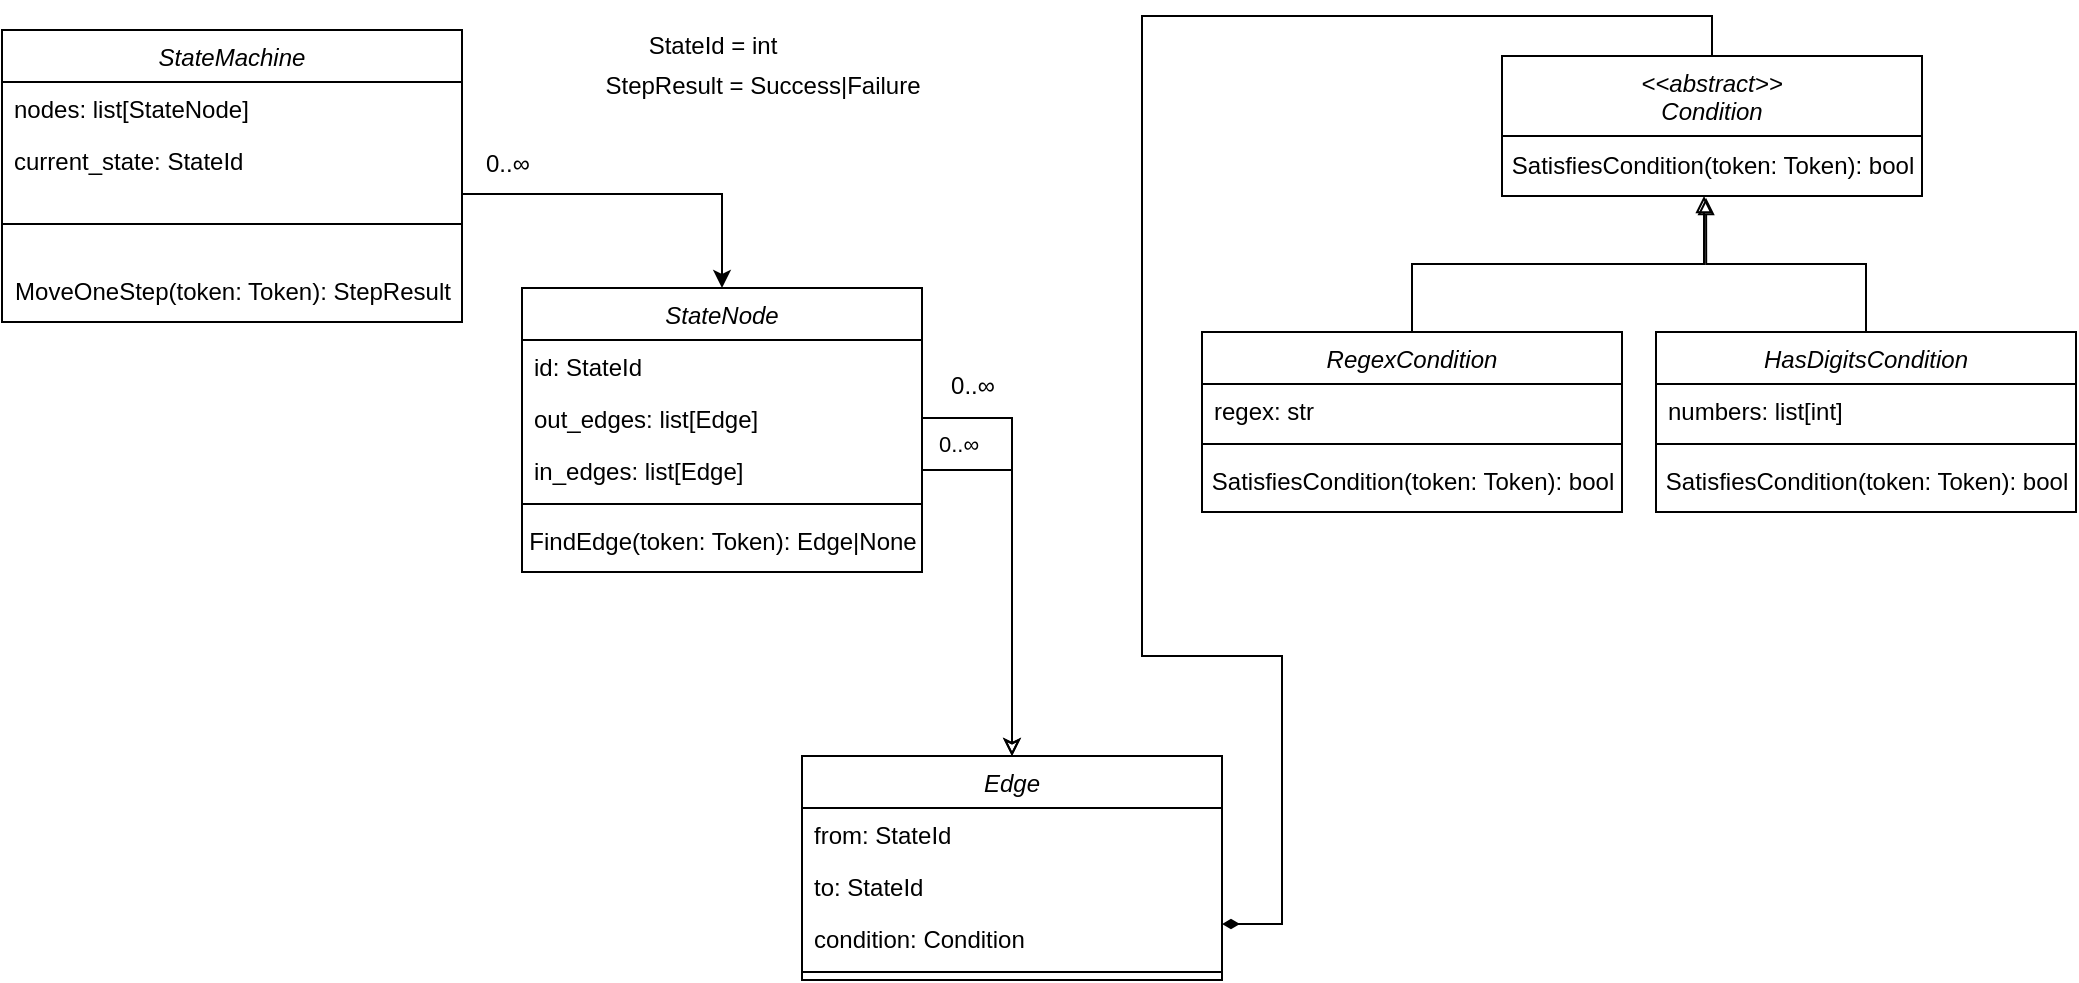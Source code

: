 <mxfile version="24.2.2" type="device">
  <diagram id="C5RBs43oDa-KdzZeNtuy" name="Page-1">
    <mxGraphModel dx="1189" dy="1696" grid="1" gridSize="10" guides="1" tooltips="1" connect="1" arrows="1" fold="1" page="1" pageScale="1" pageWidth="827" pageHeight="1169" math="0" shadow="0">
      <root>
        <mxCell id="WIyWlLk6GJQsqaUBKTNV-0" />
        <mxCell id="WIyWlLk6GJQsqaUBKTNV-1" parent="WIyWlLk6GJQsqaUBKTNV-0" />
        <mxCell id="zkfFHV4jXpPFQw0GAbJ--0" value="StateNode" style="swimlane;fontStyle=2;align=center;verticalAlign=top;childLayout=stackLayout;horizontal=1;startSize=26;horizontalStack=0;resizeParent=1;resizeLast=0;collapsible=1;marginBottom=0;rounded=0;shadow=0;strokeWidth=1;" parent="WIyWlLk6GJQsqaUBKTNV-1" vertex="1">
          <mxGeometry x="50" y="26" width="200" height="142" as="geometry">
            <mxRectangle x="230" y="140" width="160" height="26" as="alternateBounds" />
          </mxGeometry>
        </mxCell>
        <mxCell id="zkfFHV4jXpPFQw0GAbJ--1" value="id: StateId" style="text;align=left;verticalAlign=top;spacingLeft=4;spacingRight=4;overflow=hidden;rotatable=0;points=[[0,0.5],[1,0.5]];portConstraint=eastwest;" parent="zkfFHV4jXpPFQw0GAbJ--0" vertex="1">
          <mxGeometry y="26" width="200" height="26" as="geometry" />
        </mxCell>
        <mxCell id="zkfFHV4jXpPFQw0GAbJ--2" value="out_edges: list[Edge]" style="text;align=left;verticalAlign=top;spacingLeft=4;spacingRight=4;overflow=hidden;rotatable=0;points=[[0,0.5],[1,0.5]];portConstraint=eastwest;rounded=0;shadow=0;html=0;" parent="zkfFHV4jXpPFQw0GAbJ--0" vertex="1">
          <mxGeometry y="52" width="200" height="26" as="geometry" />
        </mxCell>
        <mxCell id="zkfFHV4jXpPFQw0GAbJ--3" value="in_edges: list[Edge]" style="text;align=left;verticalAlign=top;spacingLeft=4;spacingRight=4;overflow=hidden;rotatable=0;points=[[0,0.5],[1,0.5]];portConstraint=eastwest;rounded=0;shadow=0;html=0;" parent="zkfFHV4jXpPFQw0GAbJ--0" vertex="1">
          <mxGeometry y="78" width="200" height="26" as="geometry" />
        </mxCell>
        <mxCell id="zkfFHV4jXpPFQw0GAbJ--4" value="" style="line;html=1;strokeWidth=1;align=left;verticalAlign=middle;spacingTop=-1;spacingLeft=3;spacingRight=3;rotatable=0;labelPosition=right;points=[];portConstraint=eastwest;" parent="zkfFHV4jXpPFQw0GAbJ--0" vertex="1">
          <mxGeometry y="104" width="200" height="8" as="geometry" />
        </mxCell>
        <mxCell id="eec26mT6blFyQS7kpsKM-28" value="FindEdge(token: Token): Edge|None" style="text;html=1;align=center;verticalAlign=middle;resizable=0;points=[];autosize=1;strokeColor=none;fillColor=none;" vertex="1" parent="zkfFHV4jXpPFQw0GAbJ--0">
          <mxGeometry y="112" width="200" height="30" as="geometry" />
        </mxCell>
        <mxCell id="eec26mT6blFyQS7kpsKM-55" style="edgeStyle=orthogonalEdgeStyle;rounded=0;orthogonalLoop=1;jettySize=auto;html=1;exitX=1;exitY=0.75;exitDx=0;exitDy=0;entryX=0.5;entryY=0;entryDx=0;entryDy=0;endArrow=none;endFill=0;startArrow=diamondThin;startFill=1;" edge="1" parent="WIyWlLk6GJQsqaUBKTNV-1" source="eec26mT6blFyQS7kpsKM-2" target="eec26mT6blFyQS7kpsKM-31">
          <mxGeometry relative="1" as="geometry">
            <Array as="points">
              <mxPoint x="430" y="344" />
              <mxPoint x="430" y="210" />
              <mxPoint x="360" y="210" />
              <mxPoint x="360" y="-110" />
              <mxPoint x="645" y="-110" />
            </Array>
          </mxGeometry>
        </mxCell>
        <mxCell id="eec26mT6blFyQS7kpsKM-2" value="Edge" style="swimlane;fontStyle=2;align=center;verticalAlign=top;childLayout=stackLayout;horizontal=1;startSize=26;horizontalStack=0;resizeParent=1;resizeLast=0;collapsible=1;marginBottom=0;rounded=0;shadow=0;strokeWidth=1;" vertex="1" parent="WIyWlLk6GJQsqaUBKTNV-1">
          <mxGeometry x="190" y="260" width="210" height="112" as="geometry">
            <mxRectangle x="230" y="140" width="160" height="26" as="alternateBounds" />
          </mxGeometry>
        </mxCell>
        <mxCell id="eec26mT6blFyQS7kpsKM-3" value="from: StateId" style="text;align=left;verticalAlign=top;spacingLeft=4;spacingRight=4;overflow=hidden;rotatable=0;points=[[0,0.5],[1,0.5]];portConstraint=eastwest;" vertex="1" parent="eec26mT6blFyQS7kpsKM-2">
          <mxGeometry y="26" width="210" height="26" as="geometry" />
        </mxCell>
        <mxCell id="eec26mT6blFyQS7kpsKM-4" value="to: StateId" style="text;align=left;verticalAlign=top;spacingLeft=4;spacingRight=4;overflow=hidden;rotatable=0;points=[[0,0.5],[1,0.5]];portConstraint=eastwest;rounded=0;shadow=0;html=0;" vertex="1" parent="eec26mT6blFyQS7kpsKM-2">
          <mxGeometry y="52" width="210" height="26" as="geometry" />
        </mxCell>
        <mxCell id="eec26mT6blFyQS7kpsKM-5" value="condition: Condition" style="text;align=left;verticalAlign=top;spacingLeft=4;spacingRight=4;overflow=hidden;rotatable=0;points=[[0,0.5],[1,0.5]];portConstraint=eastwest;rounded=0;shadow=0;html=0;" vertex="1" parent="eec26mT6blFyQS7kpsKM-2">
          <mxGeometry y="78" width="210" height="26" as="geometry" />
        </mxCell>
        <mxCell id="eec26mT6blFyQS7kpsKM-6" value="" style="line;html=1;strokeWidth=1;align=left;verticalAlign=middle;spacingTop=-1;spacingLeft=3;spacingRight=3;rotatable=0;labelPosition=right;points=[];portConstraint=eastwest;" vertex="1" parent="eec26mT6blFyQS7kpsKM-2">
          <mxGeometry y="104" width="210" height="8" as="geometry" />
        </mxCell>
        <mxCell id="eec26mT6blFyQS7kpsKM-7" style="edgeStyle=orthogonalEdgeStyle;rounded=0;orthogonalLoop=1;jettySize=auto;html=1;exitX=1;exitY=0.5;exitDx=0;exitDy=0;entryX=0.5;entryY=0;entryDx=0;entryDy=0;endArrow=classic;endFill=0;" edge="1" parent="WIyWlLk6GJQsqaUBKTNV-1" source="zkfFHV4jXpPFQw0GAbJ--2" target="eec26mT6blFyQS7kpsKM-2">
          <mxGeometry relative="1" as="geometry" />
        </mxCell>
        <mxCell id="eec26mT6blFyQS7kpsKM-9" value="0..∞" style="text;html=1;align=center;verticalAlign=middle;resizable=0;points=[];autosize=1;strokeColor=none;fillColor=none;" vertex="1" parent="WIyWlLk6GJQsqaUBKTNV-1">
          <mxGeometry x="250" y="60" width="50" height="30" as="geometry" />
        </mxCell>
        <mxCell id="eec26mT6blFyQS7kpsKM-11" style="edgeStyle=orthogonalEdgeStyle;rounded=0;orthogonalLoop=1;jettySize=auto;html=1;exitX=1;exitY=0.5;exitDx=0;exitDy=0;endArrow=classic;endFill=0;entryX=0.5;entryY=0;entryDx=0;entryDy=0;" edge="1" parent="WIyWlLk6GJQsqaUBKTNV-1" source="zkfFHV4jXpPFQw0GAbJ--3" target="eec26mT6blFyQS7kpsKM-2">
          <mxGeometry relative="1" as="geometry">
            <mxPoint x="330" y="175" as="sourcePoint" />
            <mxPoint x="500" y="230" as="targetPoint" />
            <Array as="points">
              <mxPoint x="295" y="117" />
            </Array>
          </mxGeometry>
        </mxCell>
        <mxCell id="eec26mT6blFyQS7kpsKM-13" value="0..∞" style="edgeLabel;html=1;align=center;verticalAlign=middle;resizable=0;points=[];" vertex="1" connectable="0" parent="eec26mT6blFyQS7kpsKM-11">
          <mxGeometry x="-0.902" y="-1" relative="1" as="geometry">
            <mxPoint x="9" y="-14" as="offset" />
          </mxGeometry>
        </mxCell>
        <mxCell id="eec26mT6blFyQS7kpsKM-14" value="StateMachine" style="swimlane;fontStyle=2;align=center;verticalAlign=top;childLayout=stackLayout;horizontal=1;startSize=26;horizontalStack=0;resizeParent=1;resizeLast=0;collapsible=1;marginBottom=0;rounded=0;shadow=0;strokeWidth=1;" vertex="1" parent="WIyWlLk6GJQsqaUBKTNV-1">
          <mxGeometry x="-210" y="-103" width="230" height="146" as="geometry">
            <mxRectangle x="230" y="140" width="160" height="26" as="alternateBounds" />
          </mxGeometry>
        </mxCell>
        <mxCell id="eec26mT6blFyQS7kpsKM-15" value="nodes: list[StateNode]" style="text;align=left;verticalAlign=top;spacingLeft=4;spacingRight=4;overflow=hidden;rotatable=0;points=[[0,0.5],[1,0.5]];portConstraint=eastwest;" vertex="1" parent="eec26mT6blFyQS7kpsKM-14">
          <mxGeometry y="26" width="230" height="26" as="geometry" />
        </mxCell>
        <mxCell id="eec26mT6blFyQS7kpsKM-24" value="current_state: StateId" style="text;align=left;verticalAlign=top;spacingLeft=4;spacingRight=4;overflow=hidden;rotatable=0;points=[[0,0.5],[1,0.5]];portConstraint=eastwest;" vertex="1" parent="eec26mT6blFyQS7kpsKM-14">
          <mxGeometry y="52" width="230" height="26" as="geometry" />
        </mxCell>
        <mxCell id="eec26mT6blFyQS7kpsKM-18" value="" style="line;html=1;strokeWidth=1;align=left;verticalAlign=middle;spacingTop=-1;spacingLeft=3;spacingRight=3;rotatable=0;labelPosition=right;points=[];portConstraint=eastwest;" vertex="1" parent="eec26mT6blFyQS7kpsKM-14">
          <mxGeometry y="78" width="230" height="38" as="geometry" />
        </mxCell>
        <mxCell id="eec26mT6blFyQS7kpsKM-23" value="MoveOneStep(token: Token): StepResult" style="text;html=1;align=center;verticalAlign=middle;resizable=0;points=[];autosize=1;strokeColor=none;fillColor=none;" vertex="1" parent="eec26mT6blFyQS7kpsKM-14">
          <mxGeometry y="116" width="230" height="30" as="geometry" />
        </mxCell>
        <mxCell id="eec26mT6blFyQS7kpsKM-19" style="edgeStyle=orthogonalEdgeStyle;rounded=0;orthogonalLoop=1;jettySize=auto;html=1;exitX=1;exitY=0.5;exitDx=0;exitDy=0;entryX=0.5;entryY=0;entryDx=0;entryDy=0;" edge="1" parent="WIyWlLk6GJQsqaUBKTNV-1" source="eec26mT6blFyQS7kpsKM-15" target="zkfFHV4jXpPFQw0GAbJ--0">
          <mxGeometry relative="1" as="geometry">
            <Array as="points">
              <mxPoint x="20" y="-21" />
              <mxPoint x="150" y="-21" />
            </Array>
          </mxGeometry>
        </mxCell>
        <mxCell id="eec26mT6blFyQS7kpsKM-21" value="0..∞" style="text;whiteSpace=wrap;html=1;" vertex="1" parent="WIyWlLk6GJQsqaUBKTNV-1">
          <mxGeometry x="30" y="-50" width="30" height="20" as="geometry" />
        </mxCell>
        <mxCell id="eec26mT6blFyQS7kpsKM-25" value="StateId = int" style="text;html=1;align=center;verticalAlign=middle;resizable=0;points=[];autosize=1;strokeColor=none;fillColor=none;" vertex="1" parent="WIyWlLk6GJQsqaUBKTNV-1">
          <mxGeometry x="100" y="-110" width="90" height="30" as="geometry" />
        </mxCell>
        <mxCell id="eec26mT6blFyQS7kpsKM-29" value="StepResult = Success|Failure" style="text;html=1;align=center;verticalAlign=middle;resizable=0;points=[];autosize=1;strokeColor=none;fillColor=none;" vertex="1" parent="WIyWlLk6GJQsqaUBKTNV-1">
          <mxGeometry x="80" y="-90" width="180" height="30" as="geometry" />
        </mxCell>
        <mxCell id="eec26mT6blFyQS7kpsKM-31" value="&lt;&lt;abstract&gt;&gt;&#xa;Condition" style="swimlane;fontStyle=2;align=center;verticalAlign=top;childLayout=stackLayout;horizontal=1;startSize=40;horizontalStack=0;resizeParent=1;resizeLast=0;collapsible=1;marginBottom=0;rounded=0;shadow=0;strokeWidth=1;" vertex="1" parent="WIyWlLk6GJQsqaUBKTNV-1">
          <mxGeometry x="540" y="-90" width="210" height="70" as="geometry">
            <mxRectangle x="230" y="140" width="160" height="26" as="alternateBounds" />
          </mxGeometry>
        </mxCell>
        <mxCell id="eec26mT6blFyQS7kpsKM-35" value="" style="line;html=1;strokeWidth=1;align=left;verticalAlign=middle;spacingTop=-1;spacingLeft=3;spacingRight=3;rotatable=0;labelPosition=right;points=[];portConstraint=eastwest;" vertex="1" parent="eec26mT6blFyQS7kpsKM-31">
          <mxGeometry y="40" width="210" as="geometry" />
        </mxCell>
        <mxCell id="eec26mT6blFyQS7kpsKM-36" value="SatisfiesCondition(token: Token): bool" style="text;html=1;align=center;verticalAlign=middle;resizable=0;points=[];autosize=1;strokeColor=none;fillColor=none;" vertex="1" parent="eec26mT6blFyQS7kpsKM-31">
          <mxGeometry y="40" width="210" height="30" as="geometry" />
        </mxCell>
        <mxCell id="eec26mT6blFyQS7kpsKM-41" value="RegexCondition" style="swimlane;fontStyle=2;align=center;verticalAlign=top;childLayout=stackLayout;horizontal=1;startSize=26;horizontalStack=0;resizeParent=1;resizeLast=0;collapsible=1;marginBottom=0;rounded=0;shadow=0;strokeWidth=1;" vertex="1" parent="WIyWlLk6GJQsqaUBKTNV-1">
          <mxGeometry x="390" y="48" width="210" height="90" as="geometry">
            <mxRectangle x="230" y="140" width="160" height="26" as="alternateBounds" />
          </mxGeometry>
        </mxCell>
        <mxCell id="eec26mT6blFyQS7kpsKM-42" value="regex: str" style="text;align=left;verticalAlign=top;spacingLeft=4;spacingRight=4;overflow=hidden;rotatable=0;points=[[0,0.5],[1,0.5]];portConstraint=eastwest;" vertex="1" parent="eec26mT6blFyQS7kpsKM-41">
          <mxGeometry y="26" width="210" height="26" as="geometry" />
        </mxCell>
        <mxCell id="eec26mT6blFyQS7kpsKM-45" value="" style="line;html=1;strokeWidth=1;align=left;verticalAlign=middle;spacingTop=-1;spacingLeft=3;spacingRight=3;rotatable=0;labelPosition=right;points=[];portConstraint=eastwest;" vertex="1" parent="eec26mT6blFyQS7kpsKM-41">
          <mxGeometry y="52" width="210" height="8" as="geometry" />
        </mxCell>
        <mxCell id="eec26mT6blFyQS7kpsKM-46" value="SatisfiesCondition(token: Token): bool" style="text;html=1;align=center;verticalAlign=middle;resizable=0;points=[];autosize=1;strokeColor=none;fillColor=none;" vertex="1" parent="eec26mT6blFyQS7kpsKM-41">
          <mxGeometry y="60" width="210" height="30" as="geometry" />
        </mxCell>
        <mxCell id="eec26mT6blFyQS7kpsKM-47" style="edgeStyle=orthogonalEdgeStyle;rounded=0;orthogonalLoop=1;jettySize=auto;html=1;exitX=0.5;exitY=0;exitDx=0;exitDy=0;entryX=0.481;entryY=1;entryDx=0;entryDy=0;entryPerimeter=0;endArrow=block;endFill=0;" edge="1" parent="WIyWlLk6GJQsqaUBKTNV-1" source="eec26mT6blFyQS7kpsKM-41" target="eec26mT6blFyQS7kpsKM-36">
          <mxGeometry relative="1" as="geometry" />
        </mxCell>
        <mxCell id="eec26mT6blFyQS7kpsKM-50" value="HasDigitsCondition" style="swimlane;fontStyle=2;align=center;verticalAlign=top;childLayout=stackLayout;horizontal=1;startSize=26;horizontalStack=0;resizeParent=1;resizeLast=0;collapsible=1;marginBottom=0;rounded=0;shadow=0;strokeWidth=1;" vertex="1" parent="WIyWlLk6GJQsqaUBKTNV-1">
          <mxGeometry x="617" y="48" width="210" height="90" as="geometry">
            <mxRectangle x="230" y="140" width="160" height="26" as="alternateBounds" />
          </mxGeometry>
        </mxCell>
        <mxCell id="eec26mT6blFyQS7kpsKM-51" value="numbers: list[int]" style="text;align=left;verticalAlign=top;spacingLeft=4;spacingRight=4;overflow=hidden;rotatable=0;points=[[0,0.5],[1,0.5]];portConstraint=eastwest;" vertex="1" parent="eec26mT6blFyQS7kpsKM-50">
          <mxGeometry y="26" width="210" height="26" as="geometry" />
        </mxCell>
        <mxCell id="eec26mT6blFyQS7kpsKM-52" value="" style="line;html=1;strokeWidth=1;align=left;verticalAlign=middle;spacingTop=-1;spacingLeft=3;spacingRight=3;rotatable=0;labelPosition=right;points=[];portConstraint=eastwest;" vertex="1" parent="eec26mT6blFyQS7kpsKM-50">
          <mxGeometry y="52" width="210" height="8" as="geometry" />
        </mxCell>
        <mxCell id="eec26mT6blFyQS7kpsKM-53" value="SatisfiesCondition(token: Token): bool" style="text;html=1;align=center;verticalAlign=middle;resizable=0;points=[];autosize=1;strokeColor=none;fillColor=none;" vertex="1" parent="eec26mT6blFyQS7kpsKM-50">
          <mxGeometry y="60" width="210" height="30" as="geometry" />
        </mxCell>
        <mxCell id="eec26mT6blFyQS7kpsKM-54" style="edgeStyle=orthogonalEdgeStyle;rounded=0;orthogonalLoop=1;jettySize=auto;html=1;exitX=0.5;exitY=0;exitDx=0;exitDy=0;entryX=0.486;entryY=1.033;entryDx=0;entryDy=0;entryPerimeter=0;endArrow=block;endFill=0;" edge="1" parent="WIyWlLk6GJQsqaUBKTNV-1" source="eec26mT6blFyQS7kpsKM-50" target="eec26mT6blFyQS7kpsKM-36">
          <mxGeometry relative="1" as="geometry" />
        </mxCell>
      </root>
    </mxGraphModel>
  </diagram>
</mxfile>
